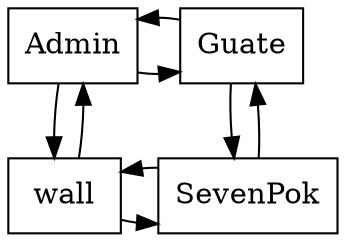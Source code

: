 digraph G {
node [shape=box];
Admin[label="Admin"]
Admin->Guate
Guate->Admin
Admin->wall
wall->Admin
Guate[label="Guate"]
Guate->SevenPokGuatewall
SevenPokGuatewall->Guate
{rank=same;Admin;Guate;}
wall[label="wall"]
wall->SevenPokGuatewall
SevenPokGuatewall->wall
SevenPokGuatewall[label="SevenPok"]
{rank=same;wall;SevenPokGuatewall;}
}